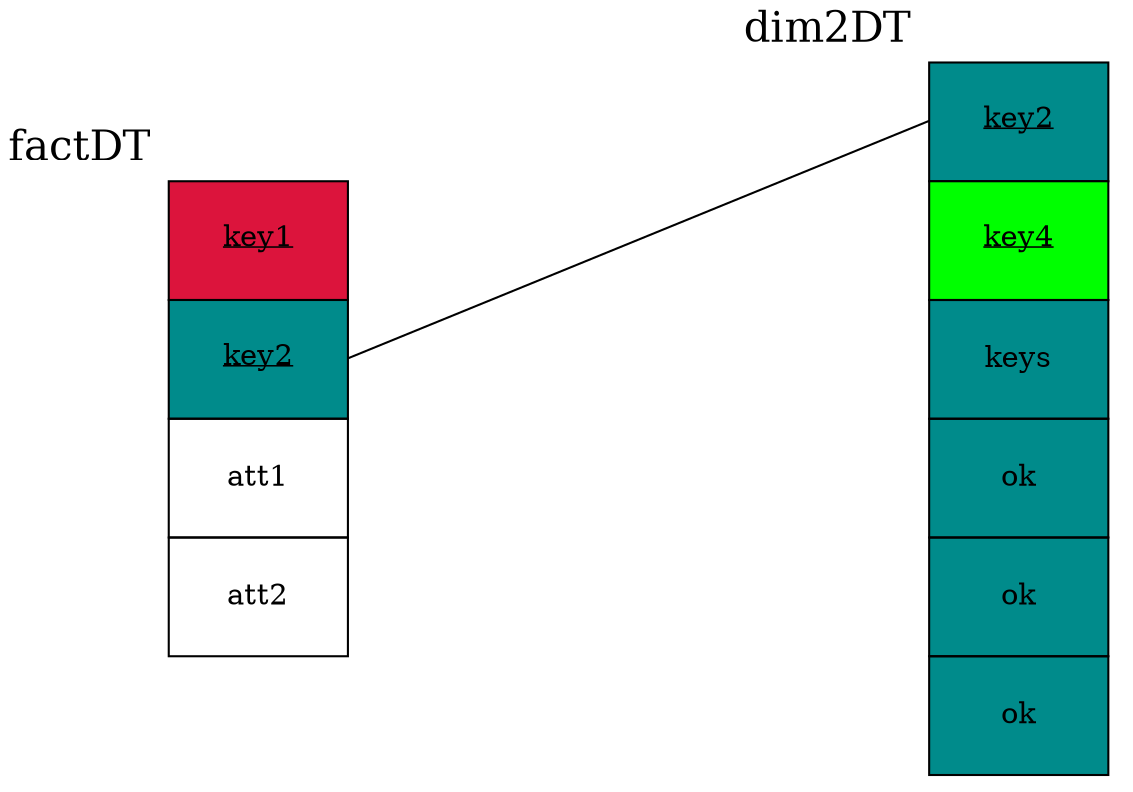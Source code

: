 digraph G {
	layout="circo";
	factDT:key2->dim2DT:key2[ arrowhead=none ];
	dim2DT [ label=<<table border="0" bgcolor="darkcyan" cellborder="1" cellspacing="0" cellpadding="20"><tr> <td bgcolor="darkcyan" port="key2"> <u>key2</u> </td> </tr><tr> <td bgcolor="green" port="key4"> <u>key4</u> </td> </tr><tr> <td port="keys">keys</td> </tr><tr> <td port="ok">ok</td> </tr><tr> <td port="ok">ok</td> </tr><tr> <td port="ok">ok</td> </tr></table>>, root=true, shape=plaintext, xlabel=<<font point-size="20">dim2DT</font>> ];
	factDT [ label=<<table border="0" bgcolor="white" cellborder="1" cellspacing="0" cellpadding="20"><tr> <td bgcolor="crimson" port="key1"> <u>key1</u> </td> </tr><tr> <td bgcolor="darkcyan" port="key2"> <u>key2</u> </td> </tr><tr> <td port="att1">att1</td> </tr><tr> <td port="att2">att2</td> </tr></table>>, root=true, shape=plaintext, xlabel=<<font point-size="20">factDT</font>> ];

}
